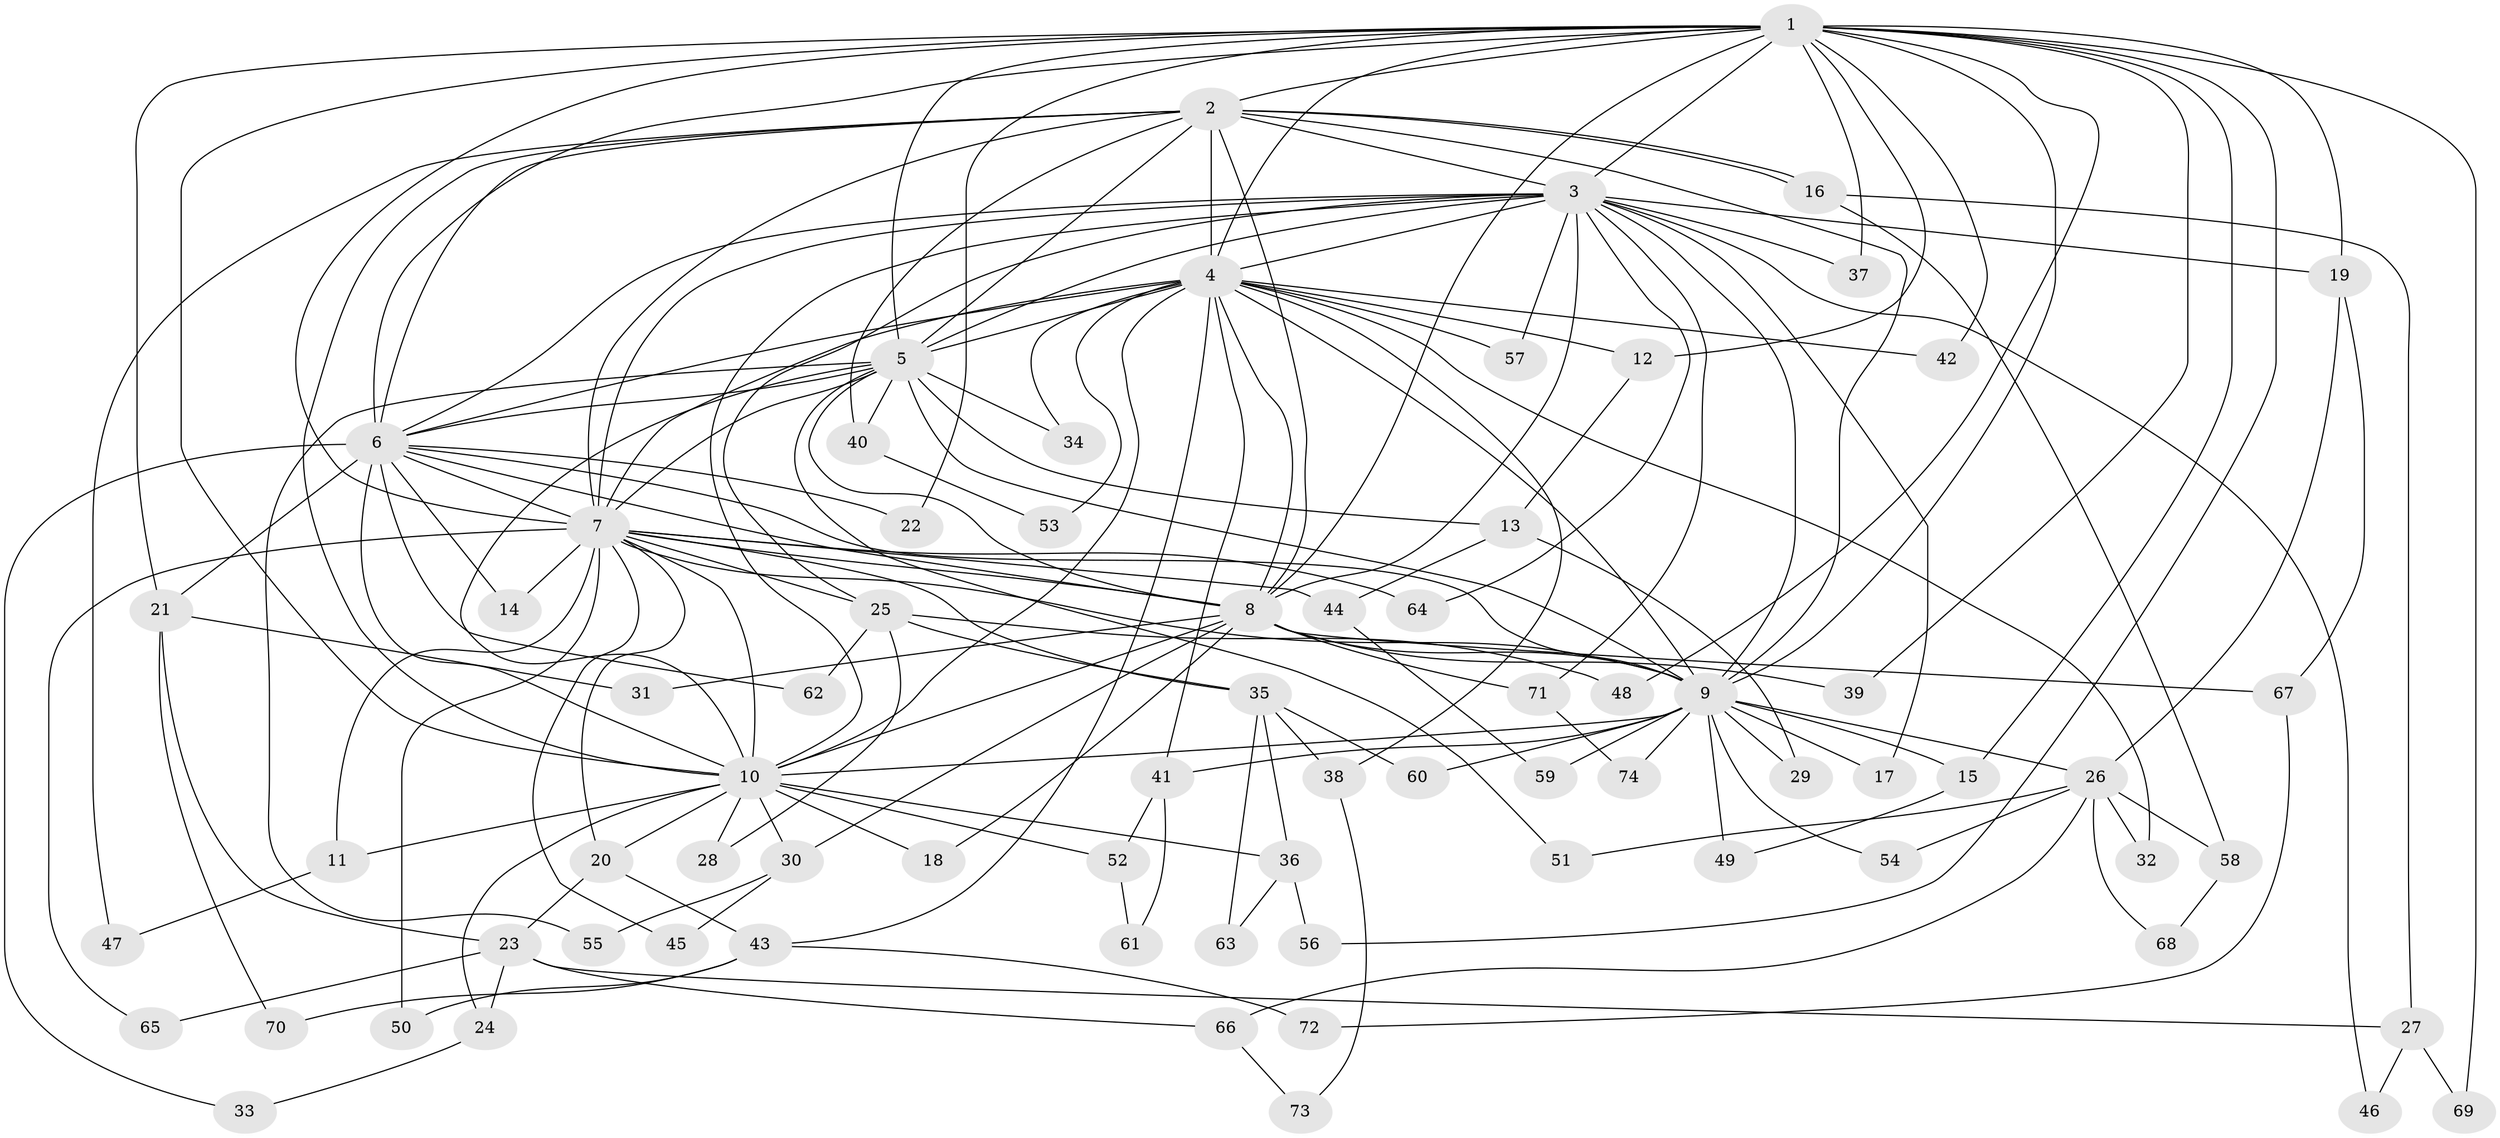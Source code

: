 // Generated by graph-tools (version 1.1) at 2025/11/02/27/25 16:11:07]
// undirected, 74 vertices, 173 edges
graph export_dot {
graph [start="1"]
  node [color=gray90,style=filled];
  1;
  2;
  3;
  4;
  5;
  6;
  7;
  8;
  9;
  10;
  11;
  12;
  13;
  14;
  15;
  16;
  17;
  18;
  19;
  20;
  21;
  22;
  23;
  24;
  25;
  26;
  27;
  28;
  29;
  30;
  31;
  32;
  33;
  34;
  35;
  36;
  37;
  38;
  39;
  40;
  41;
  42;
  43;
  44;
  45;
  46;
  47;
  48;
  49;
  50;
  51;
  52;
  53;
  54;
  55;
  56;
  57;
  58;
  59;
  60;
  61;
  62;
  63;
  64;
  65;
  66;
  67;
  68;
  69;
  70;
  71;
  72;
  73;
  74;
  1 -- 2;
  1 -- 3;
  1 -- 4;
  1 -- 5;
  1 -- 6;
  1 -- 7;
  1 -- 8;
  1 -- 9;
  1 -- 10;
  1 -- 12;
  1 -- 15;
  1 -- 19;
  1 -- 21;
  1 -- 22;
  1 -- 37;
  1 -- 39;
  1 -- 42;
  1 -- 48;
  1 -- 56;
  1 -- 69;
  2 -- 3;
  2 -- 4;
  2 -- 5;
  2 -- 6;
  2 -- 7;
  2 -- 8;
  2 -- 9;
  2 -- 10;
  2 -- 16;
  2 -- 16;
  2 -- 40;
  2 -- 47;
  3 -- 4;
  3 -- 5;
  3 -- 6;
  3 -- 7;
  3 -- 8;
  3 -- 9;
  3 -- 10;
  3 -- 17;
  3 -- 19;
  3 -- 25;
  3 -- 37;
  3 -- 46;
  3 -- 57;
  3 -- 64;
  3 -- 71;
  4 -- 5;
  4 -- 6;
  4 -- 7;
  4 -- 8;
  4 -- 9;
  4 -- 10;
  4 -- 12;
  4 -- 32;
  4 -- 34;
  4 -- 38;
  4 -- 41;
  4 -- 42;
  4 -- 43;
  4 -- 53;
  4 -- 57;
  5 -- 6;
  5 -- 7;
  5 -- 8;
  5 -- 9;
  5 -- 10;
  5 -- 13;
  5 -- 34;
  5 -- 40;
  5 -- 51;
  5 -- 55;
  6 -- 7;
  6 -- 8;
  6 -- 9;
  6 -- 10;
  6 -- 14;
  6 -- 21;
  6 -- 22;
  6 -- 33;
  6 -- 62;
  7 -- 8;
  7 -- 9;
  7 -- 10;
  7 -- 11;
  7 -- 14;
  7 -- 20;
  7 -- 25;
  7 -- 35;
  7 -- 44;
  7 -- 45;
  7 -- 50;
  7 -- 64;
  7 -- 65;
  8 -- 9;
  8 -- 10;
  8 -- 18;
  8 -- 30;
  8 -- 31;
  8 -- 39;
  8 -- 67;
  8 -- 71;
  9 -- 10;
  9 -- 15;
  9 -- 17;
  9 -- 26;
  9 -- 29;
  9 -- 41;
  9 -- 49;
  9 -- 54;
  9 -- 59;
  9 -- 60;
  9 -- 74;
  10 -- 11;
  10 -- 18;
  10 -- 20;
  10 -- 24;
  10 -- 28;
  10 -- 30;
  10 -- 36;
  10 -- 52;
  11 -- 47;
  12 -- 13;
  13 -- 29;
  13 -- 44;
  15 -- 49;
  16 -- 27;
  16 -- 58;
  19 -- 26;
  19 -- 67;
  20 -- 23;
  20 -- 43;
  21 -- 23;
  21 -- 31;
  21 -- 70;
  23 -- 24;
  23 -- 27;
  23 -- 65;
  23 -- 66;
  24 -- 33;
  25 -- 28;
  25 -- 35;
  25 -- 48;
  25 -- 62;
  26 -- 32;
  26 -- 51;
  26 -- 54;
  26 -- 58;
  26 -- 66;
  26 -- 68;
  27 -- 46;
  27 -- 69;
  30 -- 45;
  30 -- 55;
  35 -- 36;
  35 -- 38;
  35 -- 60;
  35 -- 63;
  36 -- 56;
  36 -- 63;
  38 -- 73;
  40 -- 53;
  41 -- 52;
  41 -- 61;
  43 -- 50;
  43 -- 70;
  43 -- 72;
  44 -- 59;
  52 -- 61;
  58 -- 68;
  66 -- 73;
  67 -- 72;
  71 -- 74;
}
